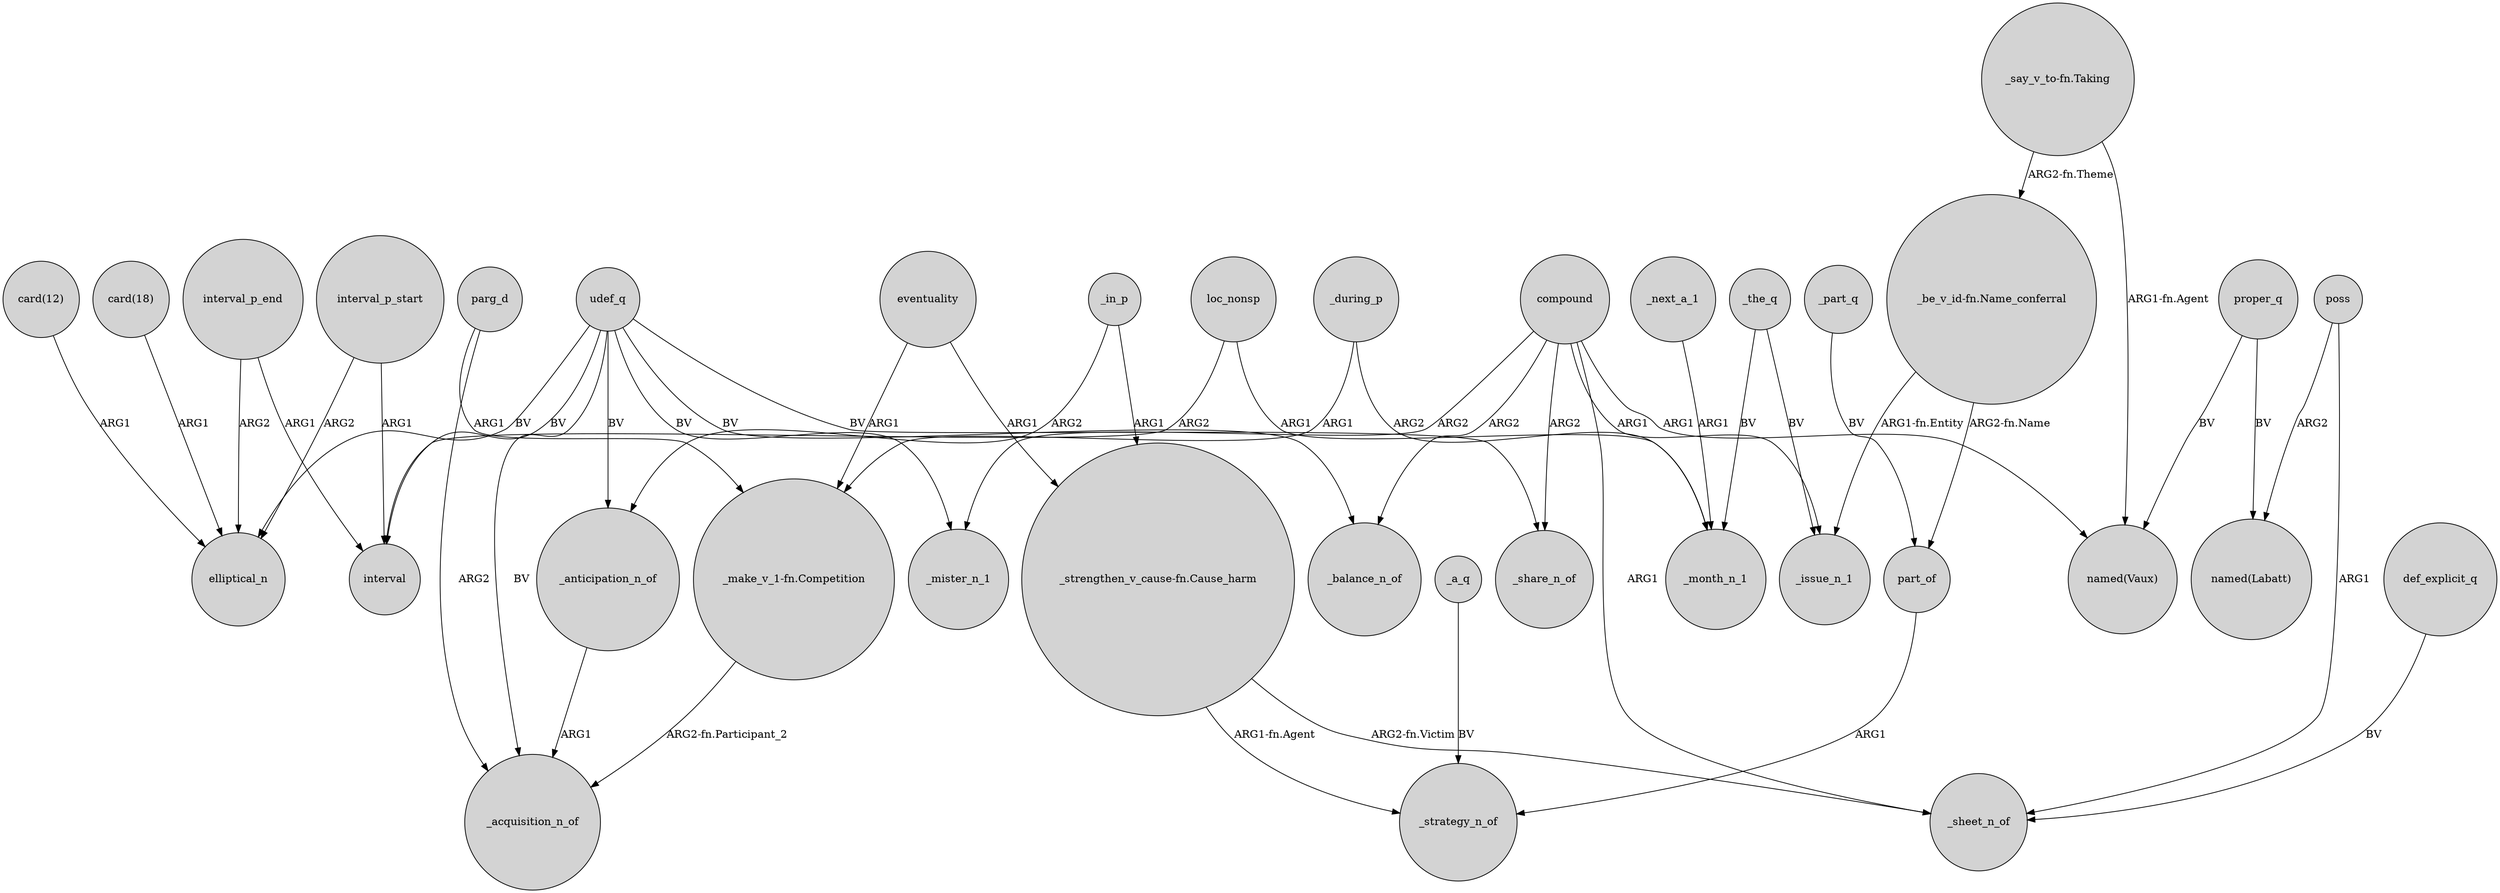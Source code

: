 digraph {
	node [shape=circle style=filled]
	loc_nonsp -> interval [label=ARG2]
	compound -> _mister_n_1 [label=ARG2]
	interval_p_end -> elliptical_n [label=ARG2]
	"_say_v_to-fn.Taking" -> "_be_v_id-fn.Name_conferral" [label="ARG2-fn.Theme"]
	_a_q -> _strategy_n_of [label=BV]
	"_strengthen_v_cause-fn.Cause_harm" -> _strategy_n_of [label="ARG1-fn.Agent"]
	"_make_v_1-fn.Competition" -> _acquisition_n_of [label="ARG2-fn.Participant_2"]
	parg_d -> _acquisition_n_of [label=ARG2]
	parg_d -> "_make_v_1-fn.Competition" [label=ARG1]
	compound -> _balance_n_of [label=ARG2]
	_the_q -> _month_n_1 [label=BV]
	eventuality -> "_make_v_1-fn.Competition" [label=ARG1]
	interval_p_start -> elliptical_n [label=ARG2]
	poss -> _sheet_n_of [label=ARG1]
	udef_q -> interval [label=BV]
	compound -> "named(Vaux)" [label=ARG1]
	"_say_v_to-fn.Taking" -> "named(Vaux)" [label="ARG1-fn.Agent"]
	_next_a_1 -> _month_n_1 [label=ARG1]
	"card(18)" -> elliptical_n [label=ARG1]
	proper_q -> "named(Labatt)" [label=BV]
	udef_q -> _mister_n_1 [label=BV]
	udef_q -> _acquisition_n_of [label=BV]
	part_of -> _strategy_n_of [label=ARG1]
	interval_p_start -> interval [label=ARG1]
	"_be_v_id-fn.Name_conferral" -> part_of [label="ARG2-fn.Name"]
	_in_p -> _anticipation_n_of [label=ARG2]
	"card(12)" -> elliptical_n [label=ARG1]
	"_strengthen_v_cause-fn.Cause_harm" -> _sheet_n_of [label="ARG2-fn.Victim"]
	_part_q -> part_of [label=BV]
	proper_q -> "named(Vaux)" [label=BV]
	udef_q -> _balance_n_of [label=BV]
	_in_p -> "_strengthen_v_cause-fn.Cause_harm" [label=ARG1]
	udef_q -> _share_n_of [label=BV]
	_anticipation_n_of -> _acquisition_n_of [label=ARG1]
	"_be_v_id-fn.Name_conferral" -> _issue_n_1 [label="ARG1-fn.Entity"]
	udef_q -> _anticipation_n_of [label=BV]
	eventuality -> "_strengthen_v_cause-fn.Cause_harm" [label=ARG1]
	poss -> "named(Labatt)" [label=ARG2]
	interval_p_end -> interval [label=ARG1]
	compound -> _share_n_of [label=ARG2]
	_during_p -> "_make_v_1-fn.Competition" [label=ARG1]
	loc_nonsp -> _month_n_1 [label=ARG1]
	_during_p -> _month_n_1 [label=ARG2]
	udef_q -> elliptical_n [label=BV]
	compound -> _issue_n_1 [label=ARG1]
	def_explicit_q -> _sheet_n_of [label=BV]
	compound -> _sheet_n_of [label=ARG1]
	_the_q -> _issue_n_1 [label=BV]
}
